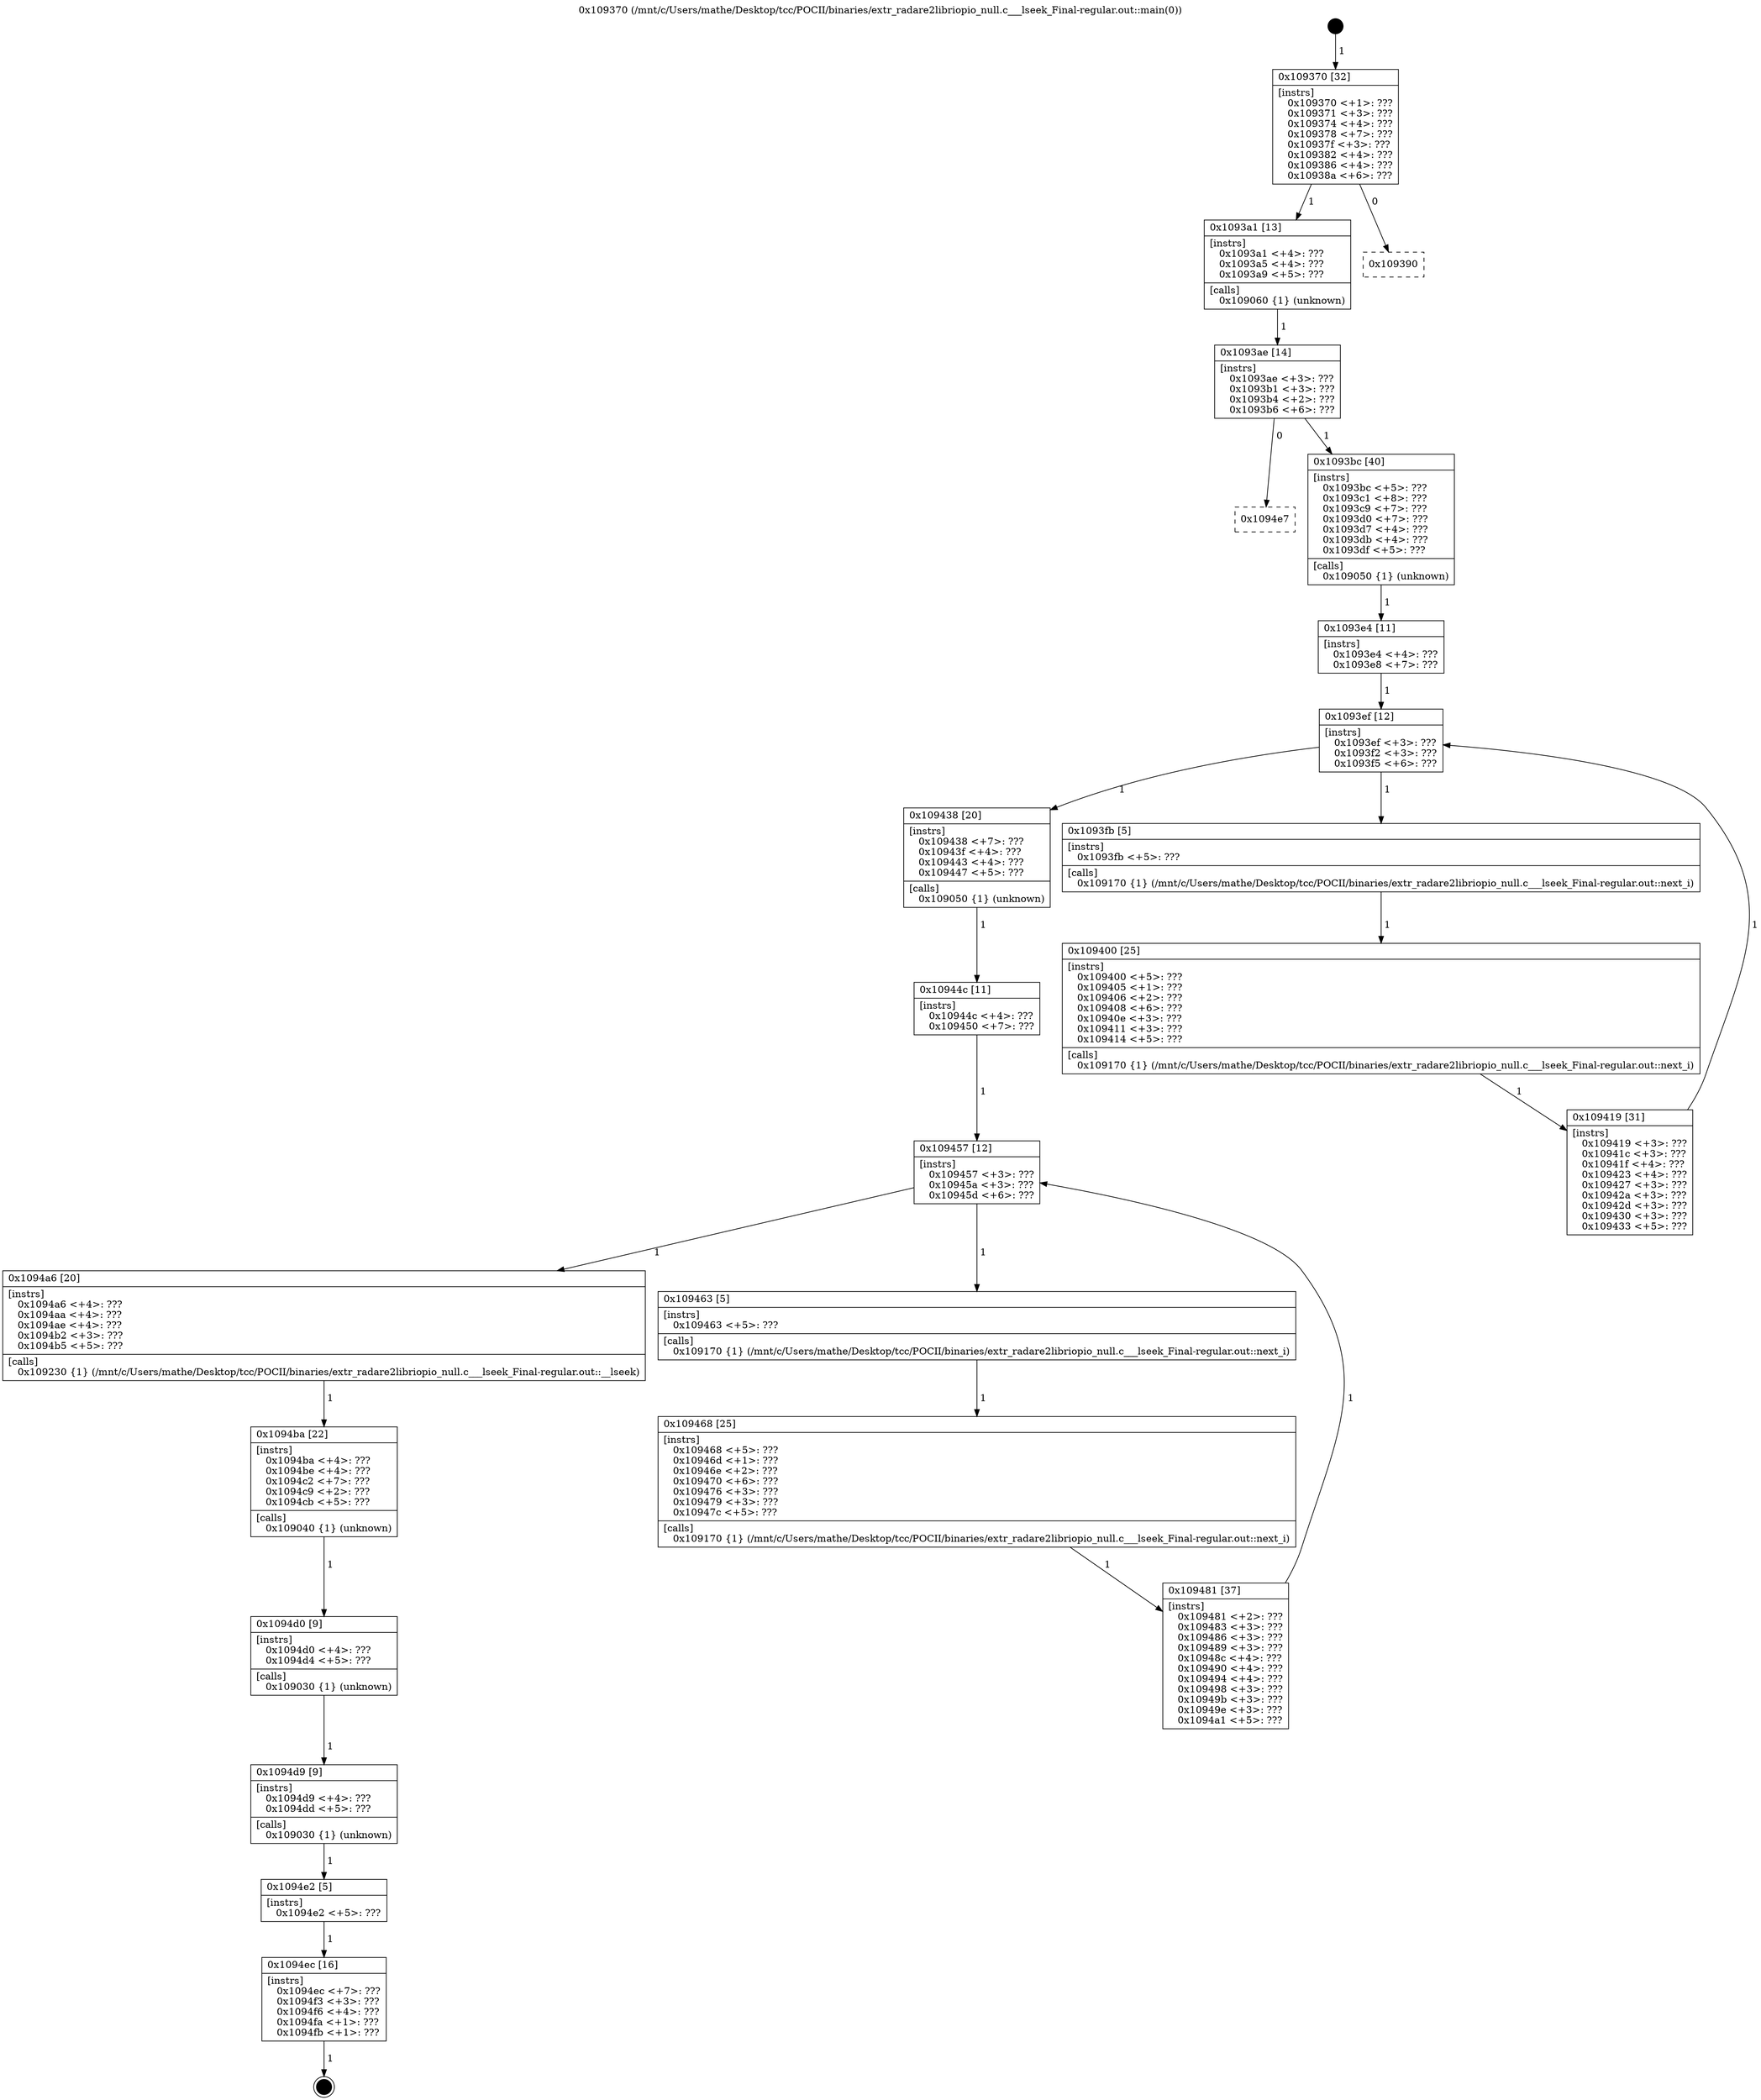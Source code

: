 digraph "0x109370" {
  label = "0x109370 (/mnt/c/Users/mathe/Desktop/tcc/POCII/binaries/extr_radare2libriopio_null.c___lseek_Final-regular.out::main(0))"
  labelloc = "t"
  node[shape=record]

  Entry [label="",width=0.3,height=0.3,shape=circle,fillcolor=black,style=filled]
  "0x109370" [label="{
     0x109370 [32]\l
     | [instrs]\l
     &nbsp;&nbsp;0x109370 \<+1\>: ???\l
     &nbsp;&nbsp;0x109371 \<+3\>: ???\l
     &nbsp;&nbsp;0x109374 \<+4\>: ???\l
     &nbsp;&nbsp;0x109378 \<+7\>: ???\l
     &nbsp;&nbsp;0x10937f \<+3\>: ???\l
     &nbsp;&nbsp;0x109382 \<+4\>: ???\l
     &nbsp;&nbsp;0x109386 \<+4\>: ???\l
     &nbsp;&nbsp;0x10938a \<+6\>: ???\l
  }"]
  "0x1093a1" [label="{
     0x1093a1 [13]\l
     | [instrs]\l
     &nbsp;&nbsp;0x1093a1 \<+4\>: ???\l
     &nbsp;&nbsp;0x1093a5 \<+4\>: ???\l
     &nbsp;&nbsp;0x1093a9 \<+5\>: ???\l
     | [calls]\l
     &nbsp;&nbsp;0x109060 \{1\} (unknown)\l
  }"]
  "0x109390" [label="{
     0x109390\l
  }", style=dashed]
  "0x1093ae" [label="{
     0x1093ae [14]\l
     | [instrs]\l
     &nbsp;&nbsp;0x1093ae \<+3\>: ???\l
     &nbsp;&nbsp;0x1093b1 \<+3\>: ???\l
     &nbsp;&nbsp;0x1093b4 \<+2\>: ???\l
     &nbsp;&nbsp;0x1093b6 \<+6\>: ???\l
  }"]
  "0x1094e7" [label="{
     0x1094e7\l
  }", style=dashed]
  "0x1093bc" [label="{
     0x1093bc [40]\l
     | [instrs]\l
     &nbsp;&nbsp;0x1093bc \<+5\>: ???\l
     &nbsp;&nbsp;0x1093c1 \<+8\>: ???\l
     &nbsp;&nbsp;0x1093c9 \<+7\>: ???\l
     &nbsp;&nbsp;0x1093d0 \<+7\>: ???\l
     &nbsp;&nbsp;0x1093d7 \<+4\>: ???\l
     &nbsp;&nbsp;0x1093db \<+4\>: ???\l
     &nbsp;&nbsp;0x1093df \<+5\>: ???\l
     | [calls]\l
     &nbsp;&nbsp;0x109050 \{1\} (unknown)\l
  }"]
  Exit [label="",width=0.3,height=0.3,shape=circle,fillcolor=black,style=filled,peripheries=2]
  "0x1093ef" [label="{
     0x1093ef [12]\l
     | [instrs]\l
     &nbsp;&nbsp;0x1093ef \<+3\>: ???\l
     &nbsp;&nbsp;0x1093f2 \<+3\>: ???\l
     &nbsp;&nbsp;0x1093f5 \<+6\>: ???\l
  }"]
  "0x109438" [label="{
     0x109438 [20]\l
     | [instrs]\l
     &nbsp;&nbsp;0x109438 \<+7\>: ???\l
     &nbsp;&nbsp;0x10943f \<+4\>: ???\l
     &nbsp;&nbsp;0x109443 \<+4\>: ???\l
     &nbsp;&nbsp;0x109447 \<+5\>: ???\l
     | [calls]\l
     &nbsp;&nbsp;0x109050 \{1\} (unknown)\l
  }"]
  "0x1093fb" [label="{
     0x1093fb [5]\l
     | [instrs]\l
     &nbsp;&nbsp;0x1093fb \<+5\>: ???\l
     | [calls]\l
     &nbsp;&nbsp;0x109170 \{1\} (/mnt/c/Users/mathe/Desktop/tcc/POCII/binaries/extr_radare2libriopio_null.c___lseek_Final-regular.out::next_i)\l
  }"]
  "0x109400" [label="{
     0x109400 [25]\l
     | [instrs]\l
     &nbsp;&nbsp;0x109400 \<+5\>: ???\l
     &nbsp;&nbsp;0x109405 \<+1\>: ???\l
     &nbsp;&nbsp;0x109406 \<+2\>: ???\l
     &nbsp;&nbsp;0x109408 \<+6\>: ???\l
     &nbsp;&nbsp;0x10940e \<+3\>: ???\l
     &nbsp;&nbsp;0x109411 \<+3\>: ???\l
     &nbsp;&nbsp;0x109414 \<+5\>: ???\l
     | [calls]\l
     &nbsp;&nbsp;0x109170 \{1\} (/mnt/c/Users/mathe/Desktop/tcc/POCII/binaries/extr_radare2libriopio_null.c___lseek_Final-regular.out::next_i)\l
  }"]
  "0x109419" [label="{
     0x109419 [31]\l
     | [instrs]\l
     &nbsp;&nbsp;0x109419 \<+3\>: ???\l
     &nbsp;&nbsp;0x10941c \<+3\>: ???\l
     &nbsp;&nbsp;0x10941f \<+4\>: ???\l
     &nbsp;&nbsp;0x109423 \<+4\>: ???\l
     &nbsp;&nbsp;0x109427 \<+3\>: ???\l
     &nbsp;&nbsp;0x10942a \<+3\>: ???\l
     &nbsp;&nbsp;0x10942d \<+3\>: ???\l
     &nbsp;&nbsp;0x109430 \<+3\>: ???\l
     &nbsp;&nbsp;0x109433 \<+5\>: ???\l
  }"]
  "0x1093e4" [label="{
     0x1093e4 [11]\l
     | [instrs]\l
     &nbsp;&nbsp;0x1093e4 \<+4\>: ???\l
     &nbsp;&nbsp;0x1093e8 \<+7\>: ???\l
  }"]
  "0x109457" [label="{
     0x109457 [12]\l
     | [instrs]\l
     &nbsp;&nbsp;0x109457 \<+3\>: ???\l
     &nbsp;&nbsp;0x10945a \<+3\>: ???\l
     &nbsp;&nbsp;0x10945d \<+6\>: ???\l
  }"]
  "0x1094a6" [label="{
     0x1094a6 [20]\l
     | [instrs]\l
     &nbsp;&nbsp;0x1094a6 \<+4\>: ???\l
     &nbsp;&nbsp;0x1094aa \<+4\>: ???\l
     &nbsp;&nbsp;0x1094ae \<+4\>: ???\l
     &nbsp;&nbsp;0x1094b2 \<+3\>: ???\l
     &nbsp;&nbsp;0x1094b5 \<+5\>: ???\l
     | [calls]\l
     &nbsp;&nbsp;0x109230 \{1\} (/mnt/c/Users/mathe/Desktop/tcc/POCII/binaries/extr_radare2libriopio_null.c___lseek_Final-regular.out::__lseek)\l
  }"]
  "0x109463" [label="{
     0x109463 [5]\l
     | [instrs]\l
     &nbsp;&nbsp;0x109463 \<+5\>: ???\l
     | [calls]\l
     &nbsp;&nbsp;0x109170 \{1\} (/mnt/c/Users/mathe/Desktop/tcc/POCII/binaries/extr_radare2libriopio_null.c___lseek_Final-regular.out::next_i)\l
  }"]
  "0x109468" [label="{
     0x109468 [25]\l
     | [instrs]\l
     &nbsp;&nbsp;0x109468 \<+5\>: ???\l
     &nbsp;&nbsp;0x10946d \<+1\>: ???\l
     &nbsp;&nbsp;0x10946e \<+2\>: ???\l
     &nbsp;&nbsp;0x109470 \<+6\>: ???\l
     &nbsp;&nbsp;0x109476 \<+3\>: ???\l
     &nbsp;&nbsp;0x109479 \<+3\>: ???\l
     &nbsp;&nbsp;0x10947c \<+5\>: ???\l
     | [calls]\l
     &nbsp;&nbsp;0x109170 \{1\} (/mnt/c/Users/mathe/Desktop/tcc/POCII/binaries/extr_radare2libriopio_null.c___lseek_Final-regular.out::next_i)\l
  }"]
  "0x109481" [label="{
     0x109481 [37]\l
     | [instrs]\l
     &nbsp;&nbsp;0x109481 \<+2\>: ???\l
     &nbsp;&nbsp;0x109483 \<+3\>: ???\l
     &nbsp;&nbsp;0x109486 \<+3\>: ???\l
     &nbsp;&nbsp;0x109489 \<+3\>: ???\l
     &nbsp;&nbsp;0x10948c \<+4\>: ???\l
     &nbsp;&nbsp;0x109490 \<+4\>: ???\l
     &nbsp;&nbsp;0x109494 \<+4\>: ???\l
     &nbsp;&nbsp;0x109498 \<+3\>: ???\l
     &nbsp;&nbsp;0x10949b \<+3\>: ???\l
     &nbsp;&nbsp;0x10949e \<+3\>: ???\l
     &nbsp;&nbsp;0x1094a1 \<+5\>: ???\l
  }"]
  "0x10944c" [label="{
     0x10944c [11]\l
     | [instrs]\l
     &nbsp;&nbsp;0x10944c \<+4\>: ???\l
     &nbsp;&nbsp;0x109450 \<+7\>: ???\l
  }"]
  "0x1094ba" [label="{
     0x1094ba [22]\l
     | [instrs]\l
     &nbsp;&nbsp;0x1094ba \<+4\>: ???\l
     &nbsp;&nbsp;0x1094be \<+4\>: ???\l
     &nbsp;&nbsp;0x1094c2 \<+7\>: ???\l
     &nbsp;&nbsp;0x1094c9 \<+2\>: ???\l
     &nbsp;&nbsp;0x1094cb \<+5\>: ???\l
     | [calls]\l
     &nbsp;&nbsp;0x109040 \{1\} (unknown)\l
  }"]
  "0x1094d0" [label="{
     0x1094d0 [9]\l
     | [instrs]\l
     &nbsp;&nbsp;0x1094d0 \<+4\>: ???\l
     &nbsp;&nbsp;0x1094d4 \<+5\>: ???\l
     | [calls]\l
     &nbsp;&nbsp;0x109030 \{1\} (unknown)\l
  }"]
  "0x1094d9" [label="{
     0x1094d9 [9]\l
     | [instrs]\l
     &nbsp;&nbsp;0x1094d9 \<+4\>: ???\l
     &nbsp;&nbsp;0x1094dd \<+5\>: ???\l
     | [calls]\l
     &nbsp;&nbsp;0x109030 \{1\} (unknown)\l
  }"]
  "0x1094e2" [label="{
     0x1094e2 [5]\l
     | [instrs]\l
     &nbsp;&nbsp;0x1094e2 \<+5\>: ???\l
  }"]
  "0x1094ec" [label="{
     0x1094ec [16]\l
     | [instrs]\l
     &nbsp;&nbsp;0x1094ec \<+7\>: ???\l
     &nbsp;&nbsp;0x1094f3 \<+3\>: ???\l
     &nbsp;&nbsp;0x1094f6 \<+4\>: ???\l
     &nbsp;&nbsp;0x1094fa \<+1\>: ???\l
     &nbsp;&nbsp;0x1094fb \<+1\>: ???\l
  }"]
  Entry -> "0x109370" [label=" 1"]
  "0x109370" -> "0x1093a1" [label=" 1"]
  "0x109370" -> "0x109390" [label=" 0"]
  "0x1093a1" -> "0x1093ae" [label=" 1"]
  "0x1093ae" -> "0x1094e7" [label=" 0"]
  "0x1093ae" -> "0x1093bc" [label=" 1"]
  "0x1094ec" -> Exit [label=" 1"]
  "0x1093bc" -> "0x1093e4" [label=" 1"]
  "0x1093ef" -> "0x109438" [label=" 1"]
  "0x1093ef" -> "0x1093fb" [label=" 1"]
  "0x1093fb" -> "0x109400" [label=" 1"]
  "0x109400" -> "0x109419" [label=" 1"]
  "0x1093e4" -> "0x1093ef" [label=" 1"]
  "0x109419" -> "0x1093ef" [label=" 1"]
  "0x109438" -> "0x10944c" [label=" 1"]
  "0x109457" -> "0x1094a6" [label=" 1"]
  "0x109457" -> "0x109463" [label=" 1"]
  "0x109463" -> "0x109468" [label=" 1"]
  "0x109468" -> "0x109481" [label=" 1"]
  "0x10944c" -> "0x109457" [label=" 1"]
  "0x109481" -> "0x109457" [label=" 1"]
  "0x1094a6" -> "0x1094ba" [label=" 1"]
  "0x1094ba" -> "0x1094d0" [label=" 1"]
  "0x1094d0" -> "0x1094d9" [label=" 1"]
  "0x1094d9" -> "0x1094e2" [label=" 1"]
  "0x1094e2" -> "0x1094ec" [label=" 1"]
}
